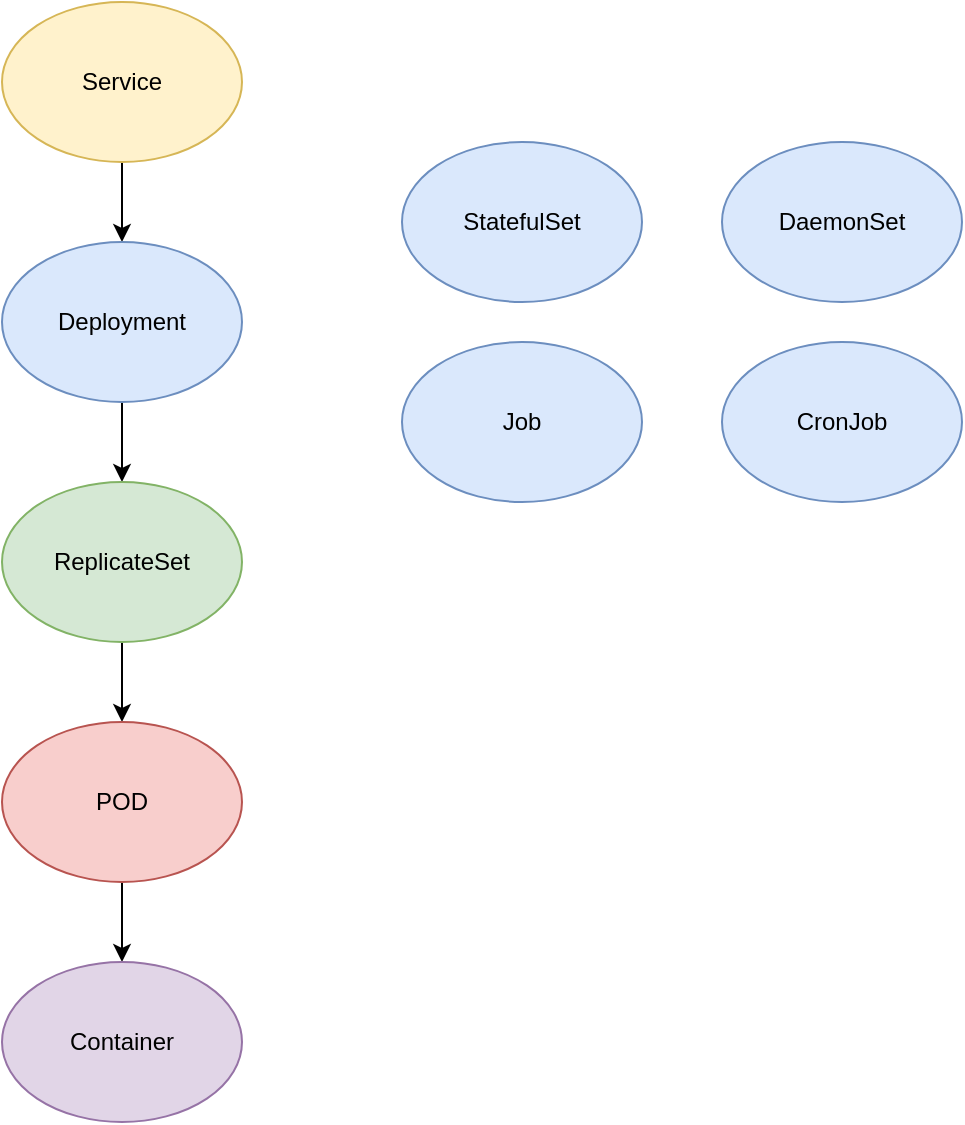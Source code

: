 <mxfile version="22.0.6" type="github">
  <diagram name="Page-1" id="7Xw0q6tlHgNJ2W2UZNO_">
    <mxGraphModel dx="968" dy="686" grid="1" gridSize="10" guides="1" tooltips="1" connect="1" arrows="1" fold="1" page="1" pageScale="1" pageWidth="850" pageHeight="1100" math="0" shadow="0">
      <root>
        <mxCell id="0" />
        <mxCell id="1" parent="0" />
        <mxCell id="9ETHOy8PcgCLOExxA2qp-8" style="edgeStyle=orthogonalEdgeStyle;rounded=0;orthogonalLoop=1;jettySize=auto;html=1;exitX=0.5;exitY=1;exitDx=0;exitDy=0;" edge="1" parent="1" source="9ETHOy8PcgCLOExxA2qp-1" target="9ETHOy8PcgCLOExxA2qp-2">
          <mxGeometry relative="1" as="geometry" />
        </mxCell>
        <mxCell id="9ETHOy8PcgCLOExxA2qp-1" value="Service" style="ellipse;whiteSpace=wrap;html=1;fillColor=#fff2cc;strokeColor=#d6b656;" vertex="1" parent="1">
          <mxGeometry x="200" y="120" width="120" height="80" as="geometry" />
        </mxCell>
        <mxCell id="9ETHOy8PcgCLOExxA2qp-9" style="edgeStyle=orthogonalEdgeStyle;rounded=0;orthogonalLoop=1;jettySize=auto;html=1;exitX=0.5;exitY=1;exitDx=0;exitDy=0;" edge="1" parent="1" source="9ETHOy8PcgCLOExxA2qp-2" target="9ETHOy8PcgCLOExxA2qp-3">
          <mxGeometry relative="1" as="geometry" />
        </mxCell>
        <mxCell id="9ETHOy8PcgCLOExxA2qp-2" value="Deployment" style="ellipse;whiteSpace=wrap;html=1;fillColor=#dae8fc;strokeColor=#6c8ebf;" vertex="1" parent="1">
          <mxGeometry x="200" y="240" width="120" height="80" as="geometry" />
        </mxCell>
        <mxCell id="9ETHOy8PcgCLOExxA2qp-10" style="edgeStyle=orthogonalEdgeStyle;rounded=0;orthogonalLoop=1;jettySize=auto;html=1;exitX=0.5;exitY=1;exitDx=0;exitDy=0;entryX=0.5;entryY=0;entryDx=0;entryDy=0;" edge="1" parent="1" source="9ETHOy8PcgCLOExxA2qp-3" target="9ETHOy8PcgCLOExxA2qp-4">
          <mxGeometry relative="1" as="geometry" />
        </mxCell>
        <mxCell id="9ETHOy8PcgCLOExxA2qp-3" value="ReplicateSet" style="ellipse;whiteSpace=wrap;html=1;fillColor=#d5e8d4;strokeColor=#82b366;" vertex="1" parent="1">
          <mxGeometry x="200" y="360" width="120" height="80" as="geometry" />
        </mxCell>
        <mxCell id="9ETHOy8PcgCLOExxA2qp-11" style="edgeStyle=orthogonalEdgeStyle;rounded=0;orthogonalLoop=1;jettySize=auto;html=1;exitX=0.5;exitY=1;exitDx=0;exitDy=0;entryX=0.5;entryY=0;entryDx=0;entryDy=0;" edge="1" parent="1" source="9ETHOy8PcgCLOExxA2qp-4" target="9ETHOy8PcgCLOExxA2qp-5">
          <mxGeometry relative="1" as="geometry" />
        </mxCell>
        <mxCell id="9ETHOy8PcgCLOExxA2qp-4" value="POD" style="ellipse;whiteSpace=wrap;html=1;fillColor=#f8cecc;strokeColor=#b85450;" vertex="1" parent="1">
          <mxGeometry x="200" y="480" width="120" height="80" as="geometry" />
        </mxCell>
        <mxCell id="9ETHOy8PcgCLOExxA2qp-5" value="Container" style="ellipse;whiteSpace=wrap;html=1;fillColor=#e1d5e7;strokeColor=#9673a6;" vertex="1" parent="1">
          <mxGeometry x="200" y="600" width="120" height="80" as="geometry" />
        </mxCell>
        <mxCell id="9ETHOy8PcgCLOExxA2qp-6" value="StatefulSet" style="ellipse;whiteSpace=wrap;html=1;fillColor=#dae8fc;strokeColor=#6c8ebf;" vertex="1" parent="1">
          <mxGeometry x="400" y="190" width="120" height="80" as="geometry" />
        </mxCell>
        <mxCell id="9ETHOy8PcgCLOExxA2qp-7" value="DaemonSet" style="ellipse;whiteSpace=wrap;html=1;fillColor=#dae8fc;strokeColor=#6c8ebf;" vertex="1" parent="1">
          <mxGeometry x="560" y="190" width="120" height="80" as="geometry" />
        </mxCell>
        <mxCell id="9ETHOy8PcgCLOExxA2qp-12" value="Job" style="ellipse;whiteSpace=wrap;html=1;fillColor=#dae8fc;strokeColor=#6c8ebf;" vertex="1" parent="1">
          <mxGeometry x="400" y="290" width="120" height="80" as="geometry" />
        </mxCell>
        <mxCell id="9ETHOy8PcgCLOExxA2qp-13" value="CronJob" style="ellipse;whiteSpace=wrap;html=1;fillColor=#dae8fc;strokeColor=#6c8ebf;" vertex="1" parent="1">
          <mxGeometry x="560" y="290" width="120" height="80" as="geometry" />
        </mxCell>
      </root>
    </mxGraphModel>
  </diagram>
</mxfile>
